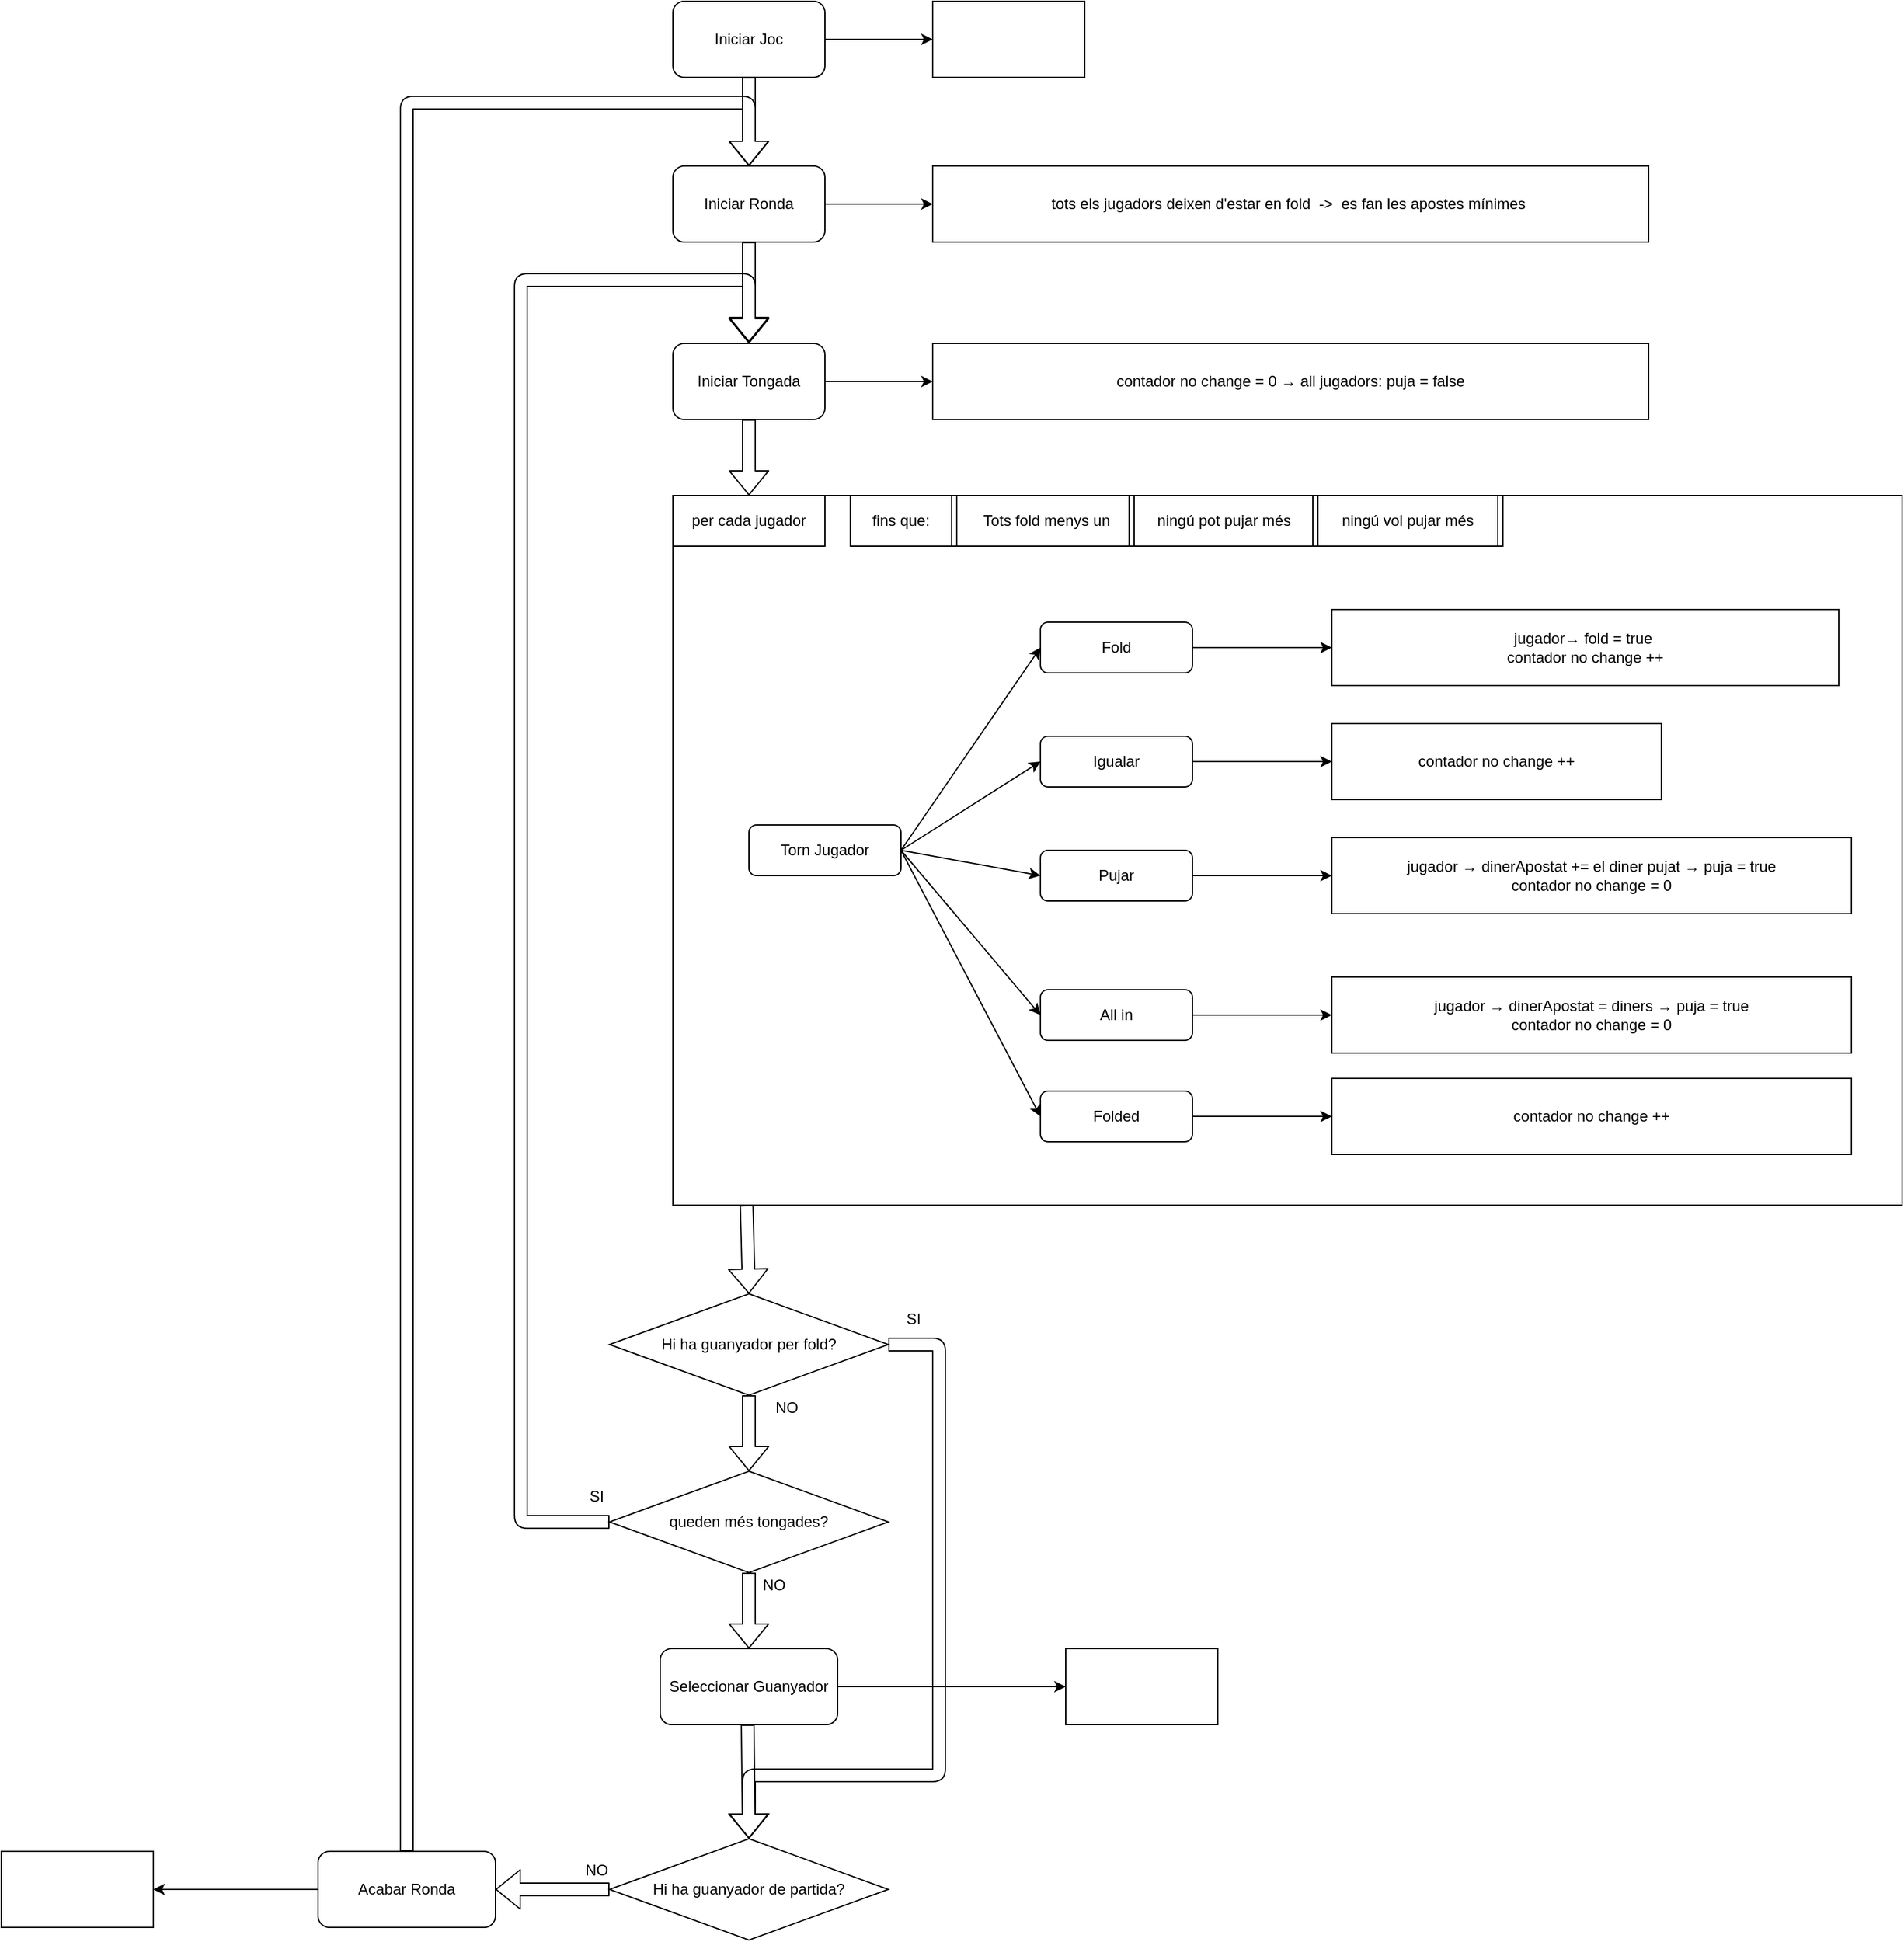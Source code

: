 <mxfile version="12.2.4" pages="1"><diagram id="zu95sPRD1s_I2Sxt3wjf" name="Page-1"><mxGraphModel dx="2040" dy="741" grid="1" gridSize="10" guides="1" tooltips="1" connect="1" arrows="1" fold="1" page="1" pageScale="1" pageWidth="850" pageHeight="1100" math="0" shadow="0"><root><mxCell id="0"/><mxCell id="1" parent="0"/><mxCell id="36" value="" style="group" parent="1" vertex="1" connectable="0"><mxGeometry x="160" y="460" width="970" height="560" as="geometry"/></mxCell><mxCell id="11" value="" style="rounded=0;whiteSpace=wrap;html=1;" parent="36" vertex="1"><mxGeometry width="970" height="560" as="geometry"/></mxCell><mxCell id="12" value="per cada jugador" style="rounded=0;whiteSpace=wrap;html=1;" parent="36" vertex="1"><mxGeometry width="120" height="40" as="geometry"/></mxCell><mxCell id="37" value="jugador→ fold = true&amp;nbsp;&lt;br&gt;contador no change ++" style="rounded=0;whiteSpace=wrap;html=1;" parent="36" vertex="1"><mxGeometry x="520" y="90" width="400" height="60" as="geometry"/></mxCell><mxCell id="50" value="contador no change ++" style="rounded=0;whiteSpace=wrap;html=1;" parent="36" vertex="1"><mxGeometry x="520" y="180" width="260" height="60" as="geometry"/></mxCell><mxCell id="51" value="jugador → dinerApostat += el diner pujat → puja = true&lt;br&gt;contador no change = 0" style="rounded=0;whiteSpace=wrap;html=1;" parent="36" vertex="1"><mxGeometry x="520" y="270" width="410" height="60" as="geometry"/></mxCell><mxCell id="52" value="jugador → dinerApostat = diners → puja = true&lt;br&gt;contador no change = 0" style="rounded=0;whiteSpace=wrap;html=1;" parent="36" vertex="1"><mxGeometry x="520" y="380" width="410" height="60" as="geometry"/></mxCell><mxCell id="54" style="edgeStyle=orthogonalEdgeStyle;rounded=0;orthogonalLoop=1;jettySize=auto;html=1;entryX=0;entryY=0.5;entryDx=0;entryDy=0;" parent="36" source="19" target="52" edge="1"><mxGeometry relative="1" as="geometry"/></mxCell><mxCell id="19" value="All in" style="rounded=1;whiteSpace=wrap;html=1;" parent="36" vertex="1"><mxGeometry x="290" y="390" width="120" height="40" as="geometry"/></mxCell><mxCell id="3" value="Torn Jugador" style="rounded=1;whiteSpace=wrap;html=1;" parent="36" vertex="1"><mxGeometry x="60" y="260" width="120" height="40" as="geometry"/></mxCell><mxCell id="25" value="" style="endArrow=classic;html=1;exitX=1;exitY=0.5;exitDx=0;exitDy=0;entryX=0;entryY=0.5;entryDx=0;entryDy=0;" parent="36" source="3" target="19" edge="1"><mxGeometry width="50" height="50" relative="1" as="geometry"><mxPoint x="220" y="190" as="sourcePoint"/><mxPoint x="330" y="100" as="targetPoint"/></mxGeometry></mxCell><mxCell id="53" style="edgeStyle=orthogonalEdgeStyle;rounded=0;orthogonalLoop=1;jettySize=auto;html=1;entryX=0;entryY=0.5;entryDx=0;entryDy=0;" parent="36" source="18" target="51" edge="1"><mxGeometry relative="1" as="geometry"/></mxCell><mxCell id="18" value="Pujar" style="rounded=1;whiteSpace=wrap;html=1;" parent="36" vertex="1"><mxGeometry x="290" y="280" width="120" height="40" as="geometry"/></mxCell><mxCell id="24" value="" style="endArrow=classic;html=1;exitX=1;exitY=0.5;exitDx=0;exitDy=0;entryX=0;entryY=0.5;entryDx=0;entryDy=0;" parent="36" source="3" target="18" edge="1"><mxGeometry width="50" height="50" relative="1" as="geometry"><mxPoint x="210" y="180" as="sourcePoint"/><mxPoint x="320" y="90" as="targetPoint"/></mxGeometry></mxCell><mxCell id="55" style="edgeStyle=orthogonalEdgeStyle;rounded=0;orthogonalLoop=1;jettySize=auto;html=1;entryX=0;entryY=0.5;entryDx=0;entryDy=0;" parent="36" source="17" target="50" edge="1"><mxGeometry relative="1" as="geometry"/></mxCell><mxCell id="17" value="Igualar" style="rounded=1;whiteSpace=wrap;html=1;" parent="36" vertex="1"><mxGeometry x="290" y="190" width="120" height="40" as="geometry"/></mxCell><mxCell id="23" value="" style="endArrow=classic;html=1;exitX=1;exitY=0.5;exitDx=0;exitDy=0;entryX=0;entryY=0.5;entryDx=0;entryDy=0;" parent="36" source="3" target="17" edge="1"><mxGeometry width="50" height="50" relative="1" as="geometry"><mxPoint x="220" y="200" as="sourcePoint"/><mxPoint x="330" y="110" as="targetPoint"/></mxGeometry></mxCell><mxCell id="57" value="" style="edgeStyle=orthogonalEdgeStyle;rounded=0;orthogonalLoop=1;jettySize=auto;html=1;entryX=0;entryY=0.5;entryDx=0;entryDy=0;" parent="36" source="13" target="37" edge="1"><mxGeometry relative="1" as="geometry"><mxPoint x="500" y="70" as="targetPoint"/></mxGeometry></mxCell><mxCell id="13" value="Fold" style="rounded=1;whiteSpace=wrap;html=1;" parent="36" vertex="1"><mxGeometry x="290" y="100" width="120" height="40" as="geometry"/></mxCell><mxCell id="22" value="" style="endArrow=classic;html=1;exitX=1;exitY=0.5;exitDx=0;exitDy=0;entryX=0;entryY=0.5;entryDx=0;entryDy=0;" parent="36" source="3" target="13" edge="1"><mxGeometry width="50" height="50" relative="1" as="geometry"><mxPoint x="-70" y="270" as="sourcePoint"/><mxPoint x="-20" y="220" as="targetPoint"/></mxGeometry></mxCell><mxCell id="60" value="fins que:" style="rounded=0;whiteSpace=wrap;html=1;" parent="36" vertex="1"><mxGeometry x="140" width="80" height="40" as="geometry"/></mxCell><mxCell id="61" value="Tots fold menys un" style="shape=process;whiteSpace=wrap;html=1;backgroundOutline=1;size=0.027;" parent="36" vertex="1"><mxGeometry x="220" width="150" height="40" as="geometry"/></mxCell><mxCell id="85" value="ningú pot pujar més" style="shape=process;whiteSpace=wrap;html=1;backgroundOutline=1;size=0.027;" parent="36" vertex="1"><mxGeometry x="360" width="150" height="40" as="geometry"/></mxCell><mxCell id="110" value="ningú vol pujar més" style="shape=process;whiteSpace=wrap;html=1;backgroundOutline=1;size=0.027;" parent="36" vertex="1"><mxGeometry x="505" width="150" height="40" as="geometry"/></mxCell><mxCell id="140" value="Folded" style="rounded=1;whiteSpace=wrap;html=1;" parent="36" vertex="1"><mxGeometry x="290" y="470" width="120" height="40" as="geometry"/></mxCell><mxCell id="141" style="edgeStyle=orthogonalEdgeStyle;rounded=0;orthogonalLoop=1;jettySize=auto;html=1;entryX=0;entryY=0.5;entryDx=0;entryDy=0;" parent="36" source="140" target="142" edge="1"><mxGeometry relative="1" as="geometry"/></mxCell><mxCell id="142" value="contador no change ++" style="rounded=0;whiteSpace=wrap;html=1;" parent="36" vertex="1"><mxGeometry x="520" y="460" width="410" height="60" as="geometry"/></mxCell><mxCell id="146" value="" style="endArrow=classic;html=1;exitX=1;exitY=0.5;exitDx=0;exitDy=0;entryX=0;entryY=0.5;entryDx=0;entryDy=0;" parent="36" source="3" target="140" edge="1"><mxGeometry width="50" height="50" relative="1" as="geometry"><mxPoint x="180" y="360" as="sourcePoint"/><mxPoint x="290" y="490" as="targetPoint"/></mxGeometry></mxCell><mxCell id="27" value="" style="edgeStyle=orthogonalEdgeStyle;rounded=0;orthogonalLoop=1;jettySize=auto;html=1;entryX=0;entryY=0.5;entryDx=0;entryDy=0;" parent="1" source="2" target="28" edge="1"><mxGeometry relative="1" as="geometry"><mxPoint x="360" y="100" as="targetPoint"/></mxGeometry></mxCell><mxCell id="2" value="Iniciar Joc" style="rounded=1;whiteSpace=wrap;html=1;" parent="1" vertex="1"><mxGeometry x="160" y="70" width="120" height="60" as="geometry"/></mxCell><mxCell id="35" value="" style="edgeStyle=orthogonalEdgeStyle;rounded=0;orthogonalLoop=1;jettySize=auto;html=1;entryX=0;entryY=0.5;entryDx=0;entryDy=0;" parent="1" source="4" target="33" edge="1"><mxGeometry relative="1" as="geometry"><mxPoint x="360" y="230" as="targetPoint"/></mxGeometry></mxCell><mxCell id="4" value="Iniciar Ronda" style="rounded=1;whiteSpace=wrap;html=1;" parent="1" vertex="1"><mxGeometry x="160" y="200" width="120" height="60" as="geometry"/></mxCell><mxCell id="28" value="" style="rounded=0;whiteSpace=wrap;html=1;" parent="1" vertex="1"><mxGeometry x="365" y="70" width="120" height="60" as="geometry"/></mxCell><mxCell id="33" value="tots els jugadors deixen d'estar en fold&amp;nbsp; -&amp;gt;&amp;nbsp; es fan les apostes mínimes&amp;nbsp;" style="rounded=0;whiteSpace=wrap;html=1;" parent="1" vertex="1"><mxGeometry x="365" y="200" width="565" height="60" as="geometry"/></mxCell><mxCell id="58" value="" style="shape=flexArrow;endArrow=classic;html=1;exitX=0.5;exitY=1;exitDx=0;exitDy=0;entryX=0.5;entryY=0;entryDx=0;entryDy=0;" parent="1" source="2" target="4" edge="1"><mxGeometry width="50" height="50" relative="1" as="geometry"><mxPoint x="40" y="240" as="sourcePoint"/><mxPoint x="90" y="190" as="targetPoint"/></mxGeometry></mxCell><mxCell id="59" value="" style="shape=flexArrow;endArrow=classic;html=1;exitX=0.5;exitY=1;exitDx=0;exitDy=0;" parent="1" source="4" edge="1"><mxGeometry width="50" height="50" relative="1" as="geometry"><mxPoint x="220" y="280" as="sourcePoint"/><mxPoint x="220" y="339" as="targetPoint"/></mxGeometry></mxCell><mxCell id="111" value="Hi ha guanyador per fold?" style="rhombus;whiteSpace=wrap;html=1;" parent="1" vertex="1"><mxGeometry x="110" y="1090" width="220" height="80" as="geometry"/></mxCell><mxCell id="112" value="queden més tongades?" style="rhombus;whiteSpace=wrap;html=1;" parent="1" vertex="1"><mxGeometry x="110" y="1230" width="220" height="80" as="geometry"/></mxCell><mxCell id="113" value="" style="shape=flexArrow;endArrow=classic;html=1;exitX=0;exitY=0.5;exitDx=0;exitDy=0;" parent="1" source="112" edge="1"><mxGeometry width="50" height="50" relative="1" as="geometry"><mxPoint x="20" y="640" as="sourcePoint"/><mxPoint x="220" y="340" as="targetPoint"/><Array as="points"><mxPoint x="40" y="1270"/><mxPoint x="40" y="290"/><mxPoint x="220" y="290"/></Array></mxGeometry></mxCell><mxCell id="123" style="edgeStyle=orthogonalEdgeStyle;rounded=0;orthogonalLoop=1;jettySize=auto;html=1;entryX=0;entryY=0.5;entryDx=0;entryDy=0;" parent="1" source="114" target="115" edge="1"><mxGeometry relative="1" as="geometry"/></mxCell><mxCell id="114" value="Iniciar Tongada" style="rounded=1;whiteSpace=wrap;html=1;" parent="1" vertex="1"><mxGeometry x="160" y="340" width="120" height="60" as="geometry"/></mxCell><mxCell id="115" value="contador no change = 0 → all jugadors: puja = false" style="rounded=0;whiteSpace=wrap;html=1;" parent="1" vertex="1"><mxGeometry x="365" y="340" width="565" height="60" as="geometry"/></mxCell><mxCell id="116" value="" style="shape=flexArrow;endArrow=classic;html=1;exitX=0.5;exitY=1;exitDx=0;exitDy=0;entryX=0.5;entryY=0;entryDx=0;entryDy=0;" parent="1" source="114" target="12" edge="1"><mxGeometry width="50" height="50" relative="1" as="geometry"><mxPoint x="230" y="270" as="sourcePoint"/><mxPoint x="230" y="349" as="targetPoint"/></mxGeometry></mxCell><mxCell id="117" value="" style="shape=flexArrow;endArrow=classic;html=1;entryX=0.5;entryY=0;entryDx=0;entryDy=0;exitX=0.06;exitY=1;exitDx=0;exitDy=0;exitPerimeter=0;" parent="1" source="11" target="111" edge="1"><mxGeometry width="50" height="50" relative="1" as="geometry"><mxPoint x="220" y="1030" as="sourcePoint"/><mxPoint x="219" y="970" as="targetPoint"/></mxGeometry></mxCell><mxCell id="119" value="" style="shape=flexArrow;endArrow=classic;html=1;exitX=0.5;exitY=1;exitDx=0;exitDy=0;entryX=0.5;entryY=0;entryDx=0;entryDy=0;" parent="1" source="111" target="112" edge="1"><mxGeometry width="50" height="50" relative="1" as="geometry"><mxPoint x="229" y="1040" as="sourcePoint"/><mxPoint x="230" y="1100" as="targetPoint"/></mxGeometry></mxCell><mxCell id="120" value="NO" style="text;html=1;strokeColor=none;fillColor=none;align=center;verticalAlign=middle;whiteSpace=wrap;rounded=0;" parent="1" vertex="1"><mxGeometry x="230" y="1170" width="40" height="20" as="geometry"/></mxCell><mxCell id="124" value="" style="shape=flexArrow;endArrow=classic;html=1;exitX=0.5;exitY=1;exitDx=0;exitDy=0;entryX=0.5;entryY=0;entryDx=0;entryDy=0;" parent="1" source="112" target="125" edge="1"><mxGeometry width="50" height="50" relative="1" as="geometry"><mxPoint x="220" y="1320" as="sourcePoint"/><mxPoint x="220" y="1370" as="targetPoint"/></mxGeometry></mxCell><mxCell id="127" value="" style="edgeStyle=orthogonalEdgeStyle;rounded=0;orthogonalLoop=1;jettySize=auto;html=1;" parent="1" source="125" target="126" edge="1"><mxGeometry relative="1" as="geometry"/></mxCell><mxCell id="125" value="Seleccionar Guanyador" style="rounded=1;whiteSpace=wrap;html=1;" parent="1" vertex="1"><mxGeometry x="150" y="1370" width="140" height="60" as="geometry"/></mxCell><mxCell id="126" value="" style="rounded=0;whiteSpace=wrap;html=1;" parent="1" vertex="1"><mxGeometry x="470" y="1370" width="120" height="60" as="geometry"/></mxCell><mxCell id="128" value="" style="edgeStyle=orthogonalEdgeStyle;rounded=0;orthogonalLoop=1;jettySize=auto;html=1;" parent="1" source="129" target="130" edge="1"><mxGeometry relative="1" as="geometry"/></mxCell><mxCell id="129" value="Acabar Ronda" style="rounded=1;whiteSpace=wrap;html=1;" parent="1" vertex="1"><mxGeometry x="-120" y="1530" width="140" height="60" as="geometry"/></mxCell><mxCell id="130" value="" style="rounded=0;whiteSpace=wrap;html=1;" parent="1" vertex="1"><mxGeometry x="-370" y="1530" width="120" height="60" as="geometry"/></mxCell><mxCell id="131" value="Hi ha guanyador de partida?" style="rhombus;whiteSpace=wrap;html=1;" parent="1" vertex="1"><mxGeometry x="110" y="1520" width="220" height="80" as="geometry"/></mxCell><mxCell id="132" value="" style="shape=flexArrow;endArrow=classic;html=1;exitX=0;exitY=0.5;exitDx=0;exitDy=0;entryX=1;entryY=0.5;entryDx=0;entryDy=0;" parent="1" source="131" target="129" edge="1"><mxGeometry width="50" height="50" relative="1" as="geometry"><mxPoint x="260" y="1600" as="sourcePoint"/><mxPoint x="260" y="1660" as="targetPoint"/></mxGeometry></mxCell><mxCell id="133" value="" style="shape=flexArrow;endArrow=classic;html=1;exitX=0.5;exitY=1;exitDx=0;exitDy=0;entryX=0.5;entryY=0;entryDx=0;entryDy=0;" parent="1" target="131" edge="1"><mxGeometry width="50" height="50" relative="1" as="geometry"><mxPoint x="219" y="1430" as="sourcePoint"/><mxPoint x="219" y="1470" as="targetPoint"/></mxGeometry></mxCell><mxCell id="134" value="" style="shape=flexArrow;endArrow=classic;html=1;exitX=1;exitY=0.5;exitDx=0;exitDy=0;entryX=0.5;entryY=0;entryDx=0;entryDy=0;" parent="1" source="111" target="131" edge="1"><mxGeometry width="50" height="50" relative="1" as="geometry"><mxPoint x="229" y="1040" as="sourcePoint"/><mxPoint x="230" y="1100" as="targetPoint"/><Array as="points"><mxPoint x="370" y="1130"/><mxPoint x="370" y="1470"/><mxPoint x="220" y="1470"/></Array></mxGeometry></mxCell><mxCell id="135" value="SI" style="text;html=1;strokeColor=none;fillColor=none;align=center;verticalAlign=middle;whiteSpace=wrap;rounded=0;" parent="1" vertex="1"><mxGeometry x="330" y="1100" width="40" height="20" as="geometry"/></mxCell><mxCell id="136" value="SI" style="text;html=1;strokeColor=none;fillColor=none;align=center;verticalAlign=middle;whiteSpace=wrap;rounded=0;" parent="1" vertex="1"><mxGeometry x="80" y="1240" width="40" height="20" as="geometry"/></mxCell><mxCell id="137" value="NO" style="text;html=1;strokeColor=none;fillColor=none;align=center;verticalAlign=middle;whiteSpace=wrap;rounded=0;" parent="1" vertex="1"><mxGeometry x="80" y="1535" width="40" height="20" as="geometry"/></mxCell><mxCell id="139" value="NO" style="text;html=1;strokeColor=none;fillColor=none;align=center;verticalAlign=middle;whiteSpace=wrap;rounded=0;" parent="1" vertex="1"><mxGeometry x="220" y="1310" width="40" height="20" as="geometry"/></mxCell><mxCell id="149" value="" style="shape=flexArrow;endArrow=classic;html=1;exitX=0.5;exitY=0;exitDx=0;exitDy=0;entryX=0.5;entryY=0;entryDx=0;entryDy=0;" parent="1" source="129" target="4" edge="1"><mxGeometry width="50" height="50" relative="1" as="geometry"><mxPoint x="-50" y="1420" as="sourcePoint"/><mxPoint x="-30" y="640" as="targetPoint"/><Array as="points"><mxPoint x="-50" y="150"/><mxPoint x="220" y="150"/></Array></mxGeometry></mxCell></root></mxGraphModel></diagram></mxfile>